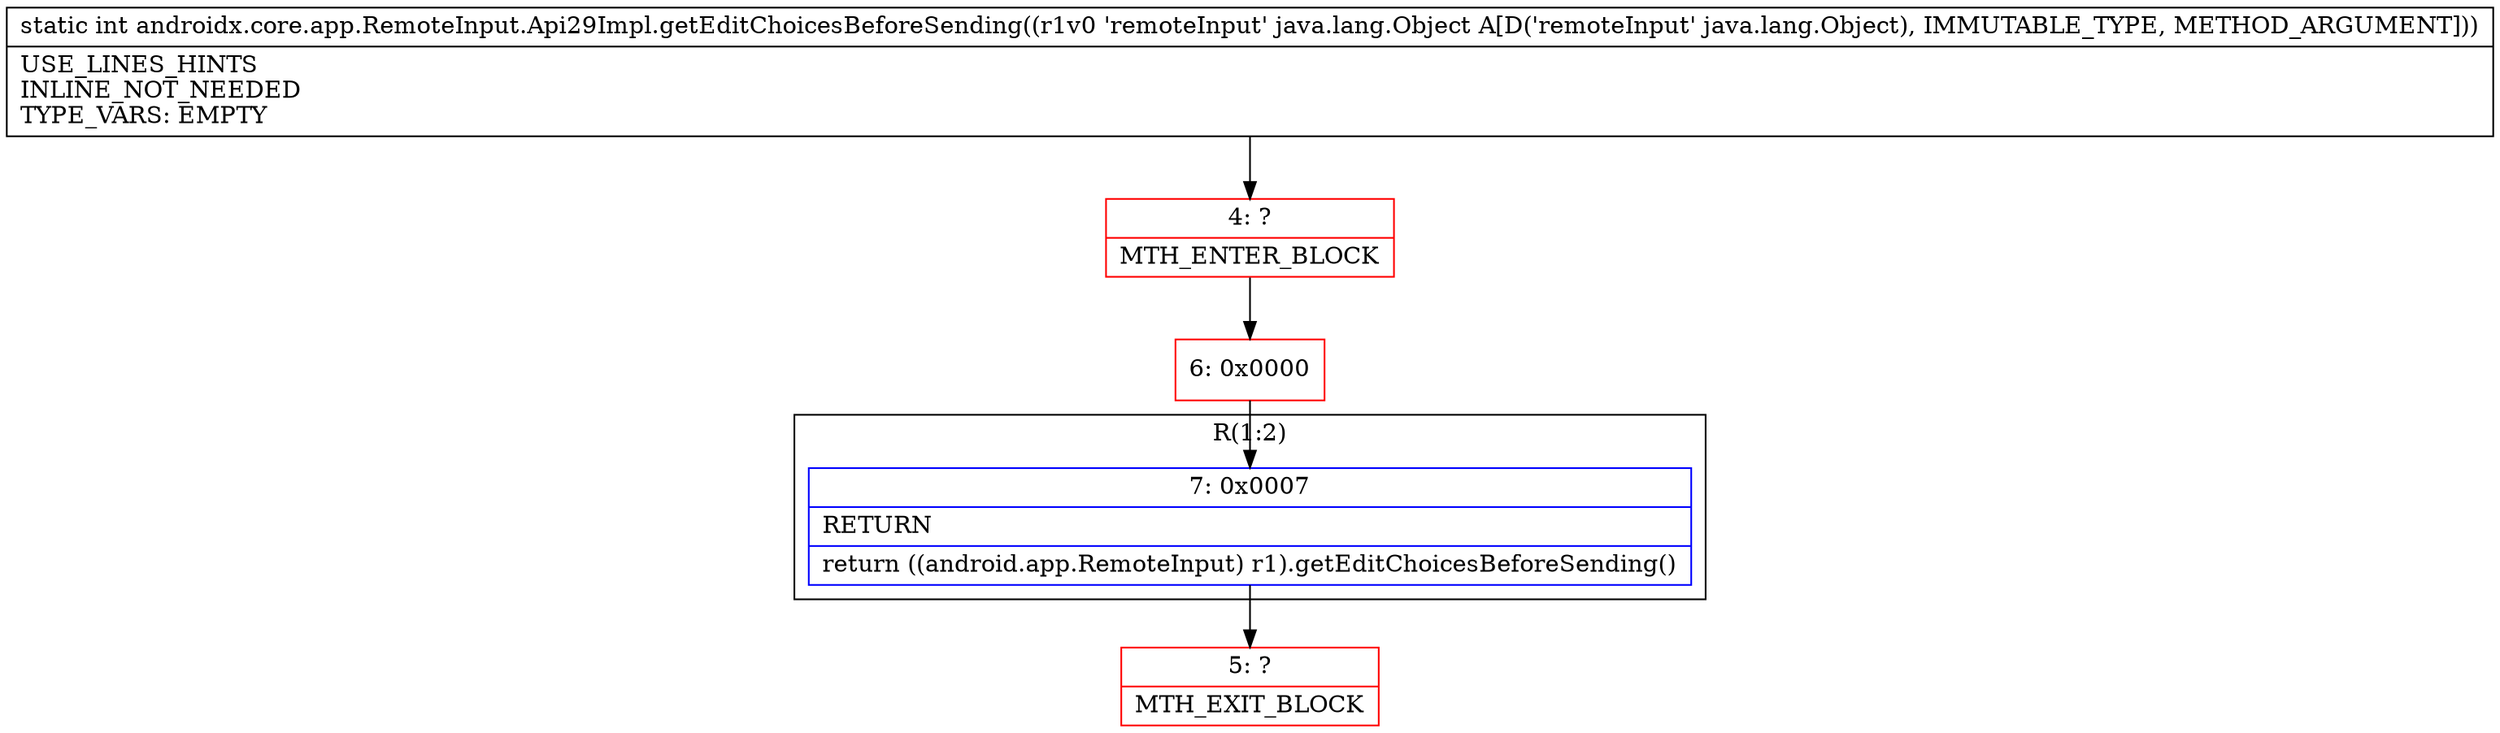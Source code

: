 digraph "CFG forandroidx.core.app.RemoteInput.Api29Impl.getEditChoicesBeforeSending(Ljava\/lang\/Object;)I" {
subgraph cluster_Region_23910047 {
label = "R(1:2)";
node [shape=record,color=blue];
Node_7 [shape=record,label="{7\:\ 0x0007|RETURN\l|return ((android.app.RemoteInput) r1).getEditChoicesBeforeSending()\l}"];
}
Node_4 [shape=record,color=red,label="{4\:\ ?|MTH_ENTER_BLOCK\l}"];
Node_6 [shape=record,color=red,label="{6\:\ 0x0000}"];
Node_5 [shape=record,color=red,label="{5\:\ ?|MTH_EXIT_BLOCK\l}"];
MethodNode[shape=record,label="{static int androidx.core.app.RemoteInput.Api29Impl.getEditChoicesBeforeSending((r1v0 'remoteInput' java.lang.Object A[D('remoteInput' java.lang.Object), IMMUTABLE_TYPE, METHOD_ARGUMENT]))  | USE_LINES_HINTS\lINLINE_NOT_NEEDED\lTYPE_VARS: EMPTY\l}"];
MethodNode -> Node_4;Node_7 -> Node_5;
Node_4 -> Node_6;
Node_6 -> Node_7;
}

